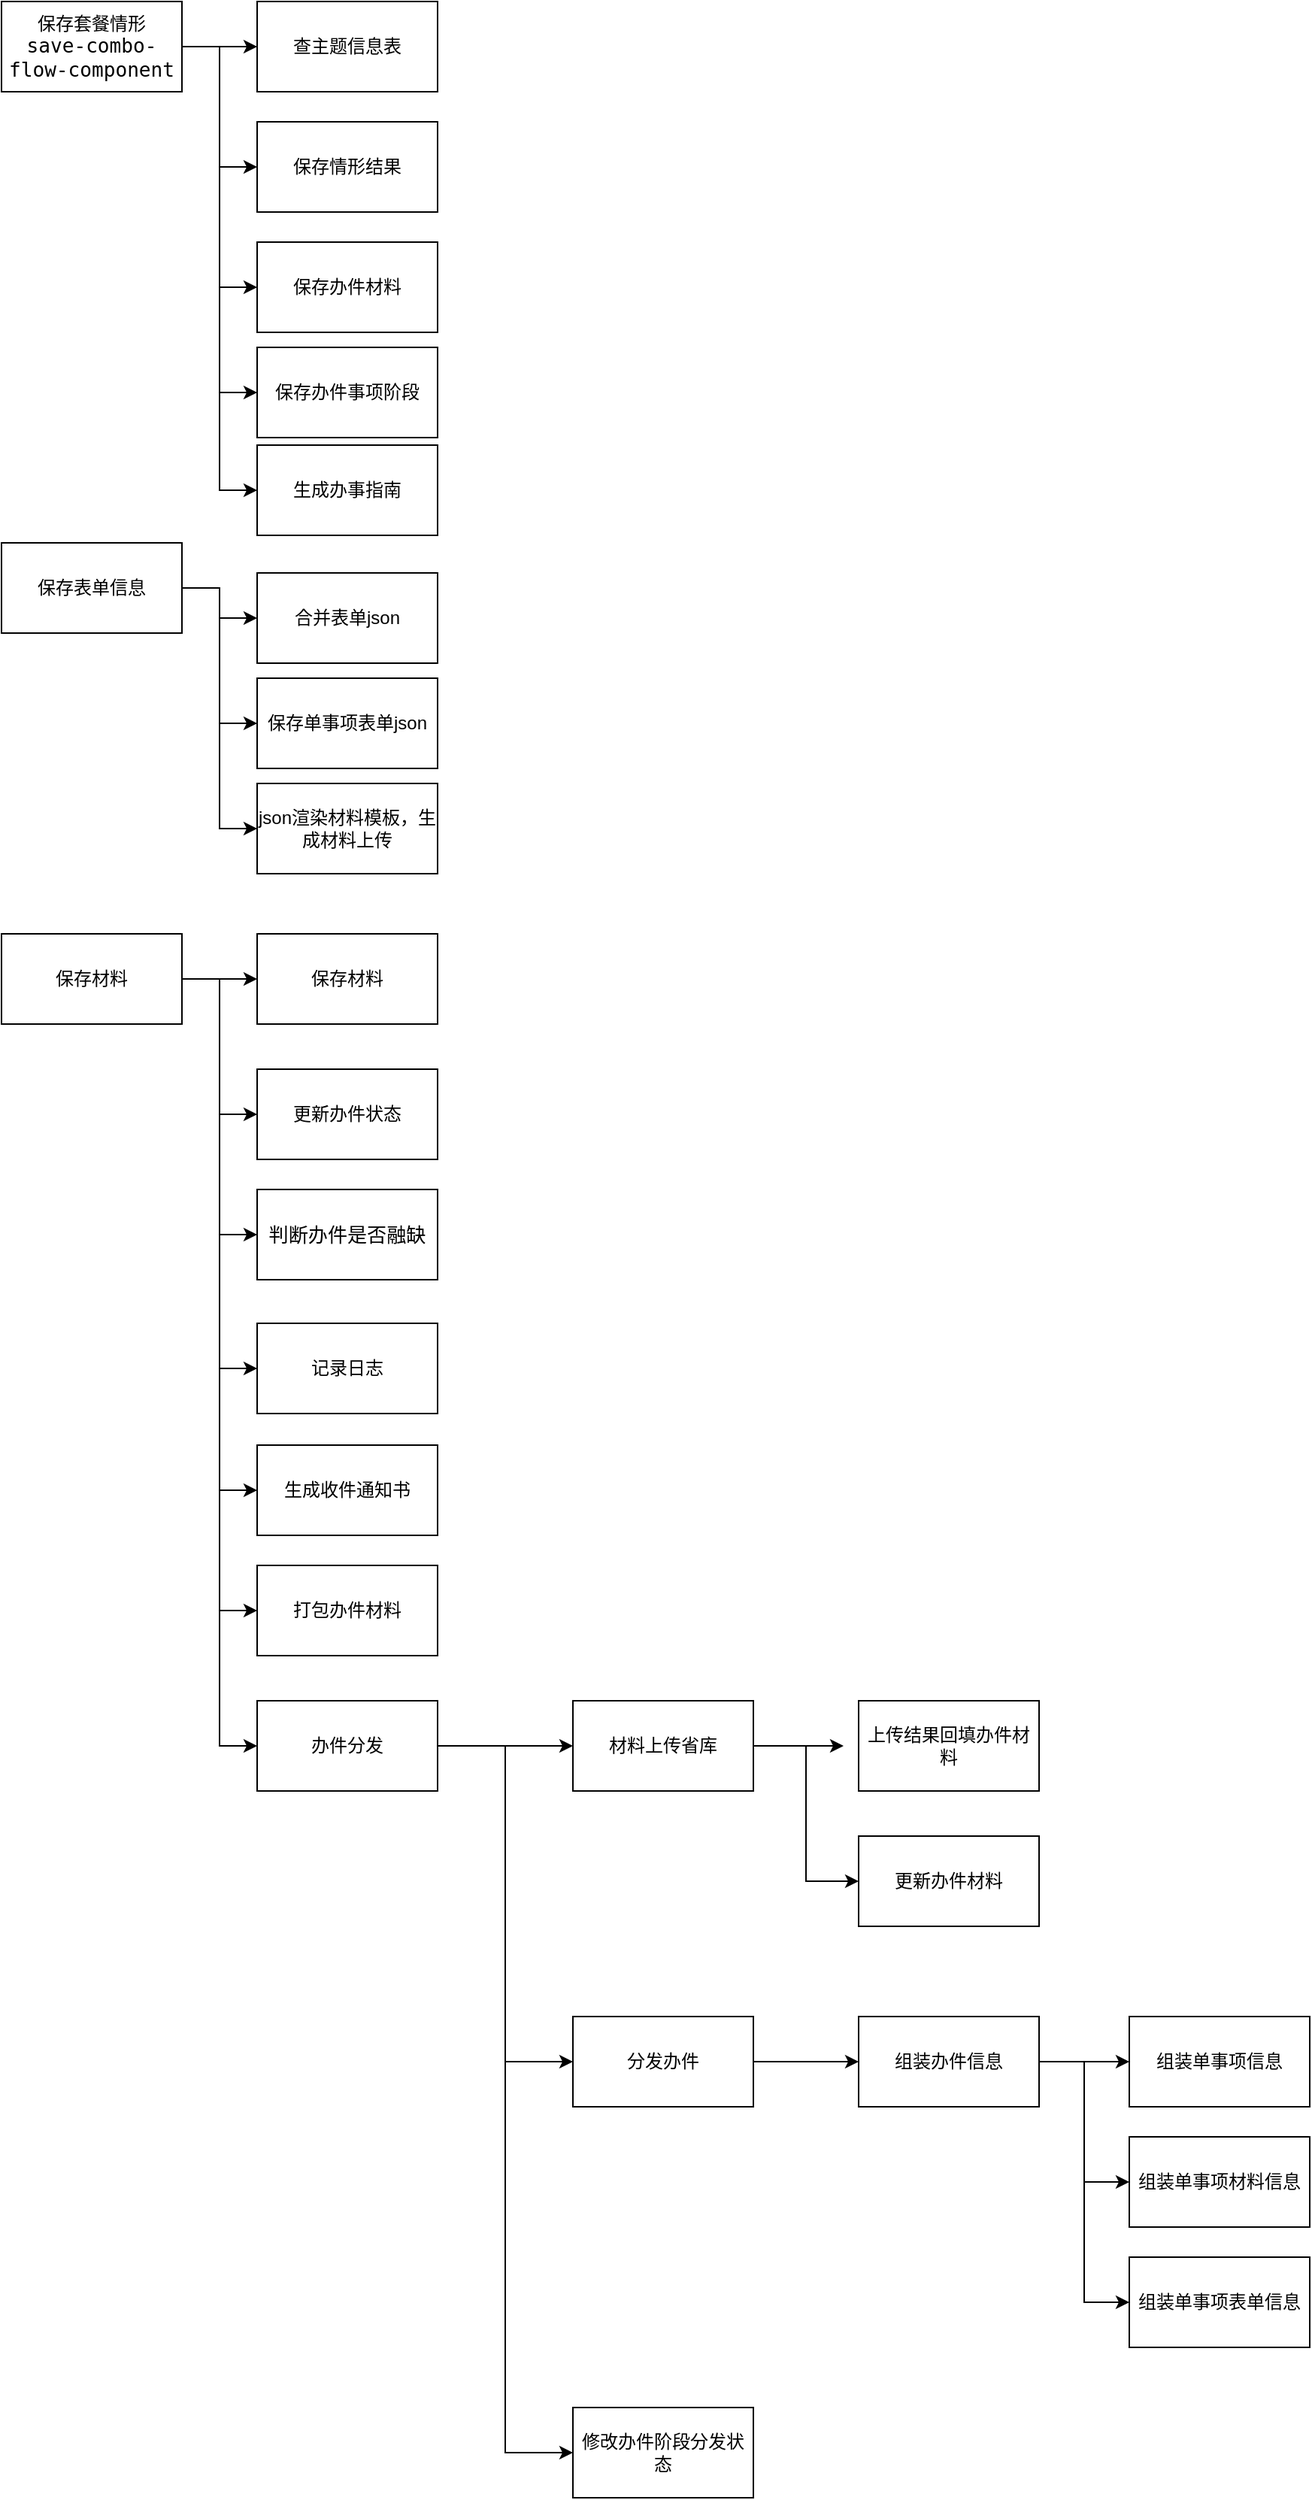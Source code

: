 <mxfile version="18.1.2" type="github">
  <diagram id="ZAjs7FVfvs6-8oTlMziy" name="Page-1">
    <mxGraphModel dx="1422" dy="706" grid="1" gridSize="10" guides="1" tooltips="1" connect="1" arrows="1" fold="1" page="1" pageScale="1" pageWidth="827" pageHeight="1169" math="0" shadow="0">
      <root>
        <mxCell id="0" />
        <mxCell id="1" parent="0" />
        <mxCell id="70aCbLGnN1WEeA6o_7AI-27" style="edgeStyle=orthogonalEdgeStyle;rounded=0;orthogonalLoop=1;jettySize=auto;html=1;entryX=0;entryY=0.5;entryDx=0;entryDy=0;fontColor=#000000;" parent="1" source="70aCbLGnN1WEeA6o_7AI-1" target="70aCbLGnN1WEeA6o_7AI-2" edge="1">
          <mxGeometry relative="1" as="geometry" />
        </mxCell>
        <mxCell id="70aCbLGnN1WEeA6o_7AI-28" style="edgeStyle=orthogonalEdgeStyle;rounded=0;orthogonalLoop=1;jettySize=auto;html=1;entryX=0;entryY=0.5;entryDx=0;entryDy=0;fontColor=#000000;" parent="1" source="70aCbLGnN1WEeA6o_7AI-1" target="70aCbLGnN1WEeA6o_7AI-3" edge="1">
          <mxGeometry relative="1" as="geometry" />
        </mxCell>
        <mxCell id="70aCbLGnN1WEeA6o_7AI-29" style="edgeStyle=orthogonalEdgeStyle;rounded=0;orthogonalLoop=1;jettySize=auto;html=1;entryX=0;entryY=0.5;entryDx=0;entryDy=0;fontColor=#000000;" parent="1" source="70aCbLGnN1WEeA6o_7AI-1" target="70aCbLGnN1WEeA6o_7AI-4" edge="1">
          <mxGeometry relative="1" as="geometry" />
        </mxCell>
        <mxCell id="70aCbLGnN1WEeA6o_7AI-30" style="edgeStyle=orthogonalEdgeStyle;rounded=0;orthogonalLoop=1;jettySize=auto;html=1;entryX=0;entryY=0.5;entryDx=0;entryDy=0;fontColor=#000000;" parent="1" source="70aCbLGnN1WEeA6o_7AI-1" target="70aCbLGnN1WEeA6o_7AI-5" edge="1">
          <mxGeometry relative="1" as="geometry" />
        </mxCell>
        <mxCell id="543spEc7KI62cCDAATcb-2" style="edgeStyle=orthogonalEdgeStyle;rounded=0;orthogonalLoop=1;jettySize=auto;html=1;entryX=0;entryY=0.5;entryDx=0;entryDy=0;fontColor=#000000;" edge="1" parent="1" source="70aCbLGnN1WEeA6o_7AI-1" target="543spEc7KI62cCDAATcb-1">
          <mxGeometry relative="1" as="geometry" />
        </mxCell>
        <mxCell id="70aCbLGnN1WEeA6o_7AI-1" value="保存套餐情形&lt;br&gt;&lt;span style=&quot;font-family: &amp;quot;JetBrains Mono&amp;quot;, monospace; font-size: 9.8pt; background-color: rgb(255, 255, 255);&quot;&gt;save-combo-flow-component&lt;/span&gt;" style="rounded=0;whiteSpace=wrap;html=1;" parent="1" vertex="1">
          <mxGeometry x="20" y="290" width="120" height="60" as="geometry" />
        </mxCell>
        <mxCell id="70aCbLGnN1WEeA6o_7AI-2" value="查主题信息表" style="rounded=0;whiteSpace=wrap;html=1;labelBackgroundColor=#FFFFFF;fontColor=#000000;" parent="1" vertex="1">
          <mxGeometry x="190" y="290" width="120" height="60" as="geometry" />
        </mxCell>
        <mxCell id="70aCbLGnN1WEeA6o_7AI-3" value="保存情形结果" style="rounded=0;whiteSpace=wrap;html=1;labelBackgroundColor=#FFFFFF;fontColor=#000000;" parent="1" vertex="1">
          <mxGeometry x="190" y="370" width="120" height="60" as="geometry" />
        </mxCell>
        <mxCell id="70aCbLGnN1WEeA6o_7AI-4" value="保存办件材料" style="rounded=0;whiteSpace=wrap;html=1;labelBackgroundColor=#FFFFFF;fontColor=#000000;" parent="1" vertex="1">
          <mxGeometry x="190" y="450" width="120" height="60" as="geometry" />
        </mxCell>
        <mxCell id="70aCbLGnN1WEeA6o_7AI-5" value="保存办件事项阶段" style="rounded=0;whiteSpace=wrap;html=1;labelBackgroundColor=#FFFFFF;fontColor=#000000;" parent="1" vertex="1">
          <mxGeometry x="190" y="520" width="120" height="60" as="geometry" />
        </mxCell>
        <mxCell id="70aCbLGnN1WEeA6o_7AI-31" style="edgeStyle=orthogonalEdgeStyle;rounded=0;orthogonalLoop=1;jettySize=auto;html=1;entryX=0;entryY=0.5;entryDx=0;entryDy=0;fontColor=#000000;" parent="1" source="70aCbLGnN1WEeA6o_7AI-6" target="70aCbLGnN1WEeA6o_7AI-7" edge="1">
          <mxGeometry relative="1" as="geometry" />
        </mxCell>
        <mxCell id="70aCbLGnN1WEeA6o_7AI-32" style="edgeStyle=orthogonalEdgeStyle;rounded=0;orthogonalLoop=1;jettySize=auto;html=1;entryX=0;entryY=0.5;entryDx=0;entryDy=0;fontColor=#000000;" parent="1" source="70aCbLGnN1WEeA6o_7AI-6" target="70aCbLGnN1WEeA6o_7AI-8" edge="1">
          <mxGeometry relative="1" as="geometry" />
        </mxCell>
        <mxCell id="70aCbLGnN1WEeA6o_7AI-33" style="edgeStyle=orthogonalEdgeStyle;rounded=0;orthogonalLoop=1;jettySize=auto;html=1;entryX=0;entryY=0.5;entryDx=0;entryDy=0;fontColor=#000000;" parent="1" source="70aCbLGnN1WEeA6o_7AI-6" target="70aCbLGnN1WEeA6o_7AI-9" edge="1">
          <mxGeometry relative="1" as="geometry" />
        </mxCell>
        <mxCell id="70aCbLGnN1WEeA6o_7AI-6" value="保存表单信息" style="rounded=0;whiteSpace=wrap;html=1;labelBackgroundColor=#FFFFFF;fontColor=#000000;" parent="1" vertex="1">
          <mxGeometry x="20" y="650" width="120" height="60" as="geometry" />
        </mxCell>
        <mxCell id="70aCbLGnN1WEeA6o_7AI-7" value="合并表单json" style="rounded=0;whiteSpace=wrap;html=1;labelBackgroundColor=#FFFFFF;fontColor=#000000;" parent="1" vertex="1">
          <mxGeometry x="190" y="670" width="120" height="60" as="geometry" />
        </mxCell>
        <mxCell id="70aCbLGnN1WEeA6o_7AI-8" value="保存单事项表单json" style="rounded=0;whiteSpace=wrap;html=1;labelBackgroundColor=#FFFFFF;fontColor=#000000;" parent="1" vertex="1">
          <mxGeometry x="190" y="740" width="120" height="60" as="geometry" />
        </mxCell>
        <mxCell id="70aCbLGnN1WEeA6o_7AI-9" value="json渲染材料模板，生成材料上传" style="rounded=0;whiteSpace=wrap;html=1;labelBackgroundColor=#FFFFFF;fontColor=#000000;" parent="1" vertex="1">
          <mxGeometry x="190" y="810" width="120" height="60" as="geometry" />
        </mxCell>
        <mxCell id="70aCbLGnN1WEeA6o_7AI-34" style="edgeStyle=orthogonalEdgeStyle;rounded=0;orthogonalLoop=1;jettySize=auto;html=1;entryX=0;entryY=0.5;entryDx=0;entryDy=0;fontColor=#000000;" parent="1" source="70aCbLGnN1WEeA6o_7AI-10" target="70aCbLGnN1WEeA6o_7AI-11" edge="1">
          <mxGeometry relative="1" as="geometry" />
        </mxCell>
        <mxCell id="70aCbLGnN1WEeA6o_7AI-35" style="edgeStyle=orthogonalEdgeStyle;rounded=0;orthogonalLoop=1;jettySize=auto;html=1;entryX=0;entryY=0.5;entryDx=0;entryDy=0;fontColor=#000000;" parent="1" source="70aCbLGnN1WEeA6o_7AI-10" target="70aCbLGnN1WEeA6o_7AI-12" edge="1">
          <mxGeometry relative="1" as="geometry" />
        </mxCell>
        <mxCell id="70aCbLGnN1WEeA6o_7AI-36" style="edgeStyle=orthogonalEdgeStyle;rounded=0;orthogonalLoop=1;jettySize=auto;html=1;entryX=0;entryY=0.5;entryDx=0;entryDy=0;fontColor=#000000;" parent="1" source="70aCbLGnN1WEeA6o_7AI-10" target="70aCbLGnN1WEeA6o_7AI-13" edge="1">
          <mxGeometry relative="1" as="geometry" />
        </mxCell>
        <mxCell id="70aCbLGnN1WEeA6o_7AI-37" style="edgeStyle=orthogonalEdgeStyle;rounded=0;orthogonalLoop=1;jettySize=auto;html=1;entryX=0;entryY=0.5;entryDx=0;entryDy=0;fontColor=#000000;" parent="1" source="70aCbLGnN1WEeA6o_7AI-10" target="70aCbLGnN1WEeA6o_7AI-14" edge="1">
          <mxGeometry relative="1" as="geometry" />
        </mxCell>
        <mxCell id="70aCbLGnN1WEeA6o_7AI-38" style="edgeStyle=orthogonalEdgeStyle;rounded=0;orthogonalLoop=1;jettySize=auto;html=1;entryX=0;entryY=0.5;entryDx=0;entryDy=0;fontColor=#000000;" parent="1" source="70aCbLGnN1WEeA6o_7AI-10" target="70aCbLGnN1WEeA6o_7AI-15" edge="1">
          <mxGeometry relative="1" as="geometry" />
        </mxCell>
        <mxCell id="70aCbLGnN1WEeA6o_7AI-39" style="edgeStyle=orthogonalEdgeStyle;rounded=0;orthogonalLoop=1;jettySize=auto;html=1;entryX=0;entryY=0.5;entryDx=0;entryDy=0;fontColor=#000000;" parent="1" source="70aCbLGnN1WEeA6o_7AI-10" target="70aCbLGnN1WEeA6o_7AI-16" edge="1">
          <mxGeometry relative="1" as="geometry" />
        </mxCell>
        <mxCell id="70aCbLGnN1WEeA6o_7AI-40" style="edgeStyle=orthogonalEdgeStyle;rounded=0;orthogonalLoop=1;jettySize=auto;html=1;entryX=0;entryY=0.5;entryDx=0;entryDy=0;fontColor=#000000;" parent="1" source="70aCbLGnN1WEeA6o_7AI-10" target="70aCbLGnN1WEeA6o_7AI-17" edge="1">
          <mxGeometry relative="1" as="geometry" />
        </mxCell>
        <mxCell id="70aCbLGnN1WEeA6o_7AI-10" value="保存材料" style="rounded=0;whiteSpace=wrap;html=1;labelBackgroundColor=#FFFFFF;fontColor=#000000;" parent="1" vertex="1">
          <mxGeometry x="20" y="910" width="120" height="60" as="geometry" />
        </mxCell>
        <mxCell id="70aCbLGnN1WEeA6o_7AI-11" value="保存材料" style="rounded=0;whiteSpace=wrap;html=1;labelBackgroundColor=#FFFFFF;fontColor=#000000;" parent="1" vertex="1">
          <mxGeometry x="190" y="910" width="120" height="60" as="geometry" />
        </mxCell>
        <mxCell id="70aCbLGnN1WEeA6o_7AI-12" value="更新办件状态" style="rounded=0;whiteSpace=wrap;html=1;labelBackgroundColor=#FFFFFF;fontColor=#000000;" parent="1" vertex="1">
          <mxGeometry x="190" y="1000" width="120" height="60" as="geometry" />
        </mxCell>
        <mxCell id="70aCbLGnN1WEeA6o_7AI-13" value="&lt;pre style=&quot;font-family: 宋体, monospace; font-size: 9.8pt;&quot;&gt;&lt;span style=&quot;background-color: rgb(255, 255, 255);&quot;&gt;判断办件是否融缺&lt;/span&gt;&lt;/pre&gt;" style="rounded=0;whiteSpace=wrap;html=1;labelBackgroundColor=#FFFFFF;fontColor=#000000;" parent="1" vertex="1">
          <mxGeometry x="190" y="1080" width="120" height="60" as="geometry" />
        </mxCell>
        <mxCell id="70aCbLGnN1WEeA6o_7AI-14" value="记录日志" style="rounded=0;whiteSpace=wrap;html=1;labelBackgroundColor=#FFFFFF;fontColor=#000000;" parent="1" vertex="1">
          <mxGeometry x="190" y="1169" width="120" height="60" as="geometry" />
        </mxCell>
        <mxCell id="70aCbLGnN1WEeA6o_7AI-15" value="生成收件通知书" style="rounded=0;whiteSpace=wrap;html=1;labelBackgroundColor=#FFFFFF;fontColor=#000000;" parent="1" vertex="1">
          <mxGeometry x="190" y="1250" width="120" height="60" as="geometry" />
        </mxCell>
        <mxCell id="70aCbLGnN1WEeA6o_7AI-16" value="打包办件材料" style="rounded=0;whiteSpace=wrap;html=1;labelBackgroundColor=#FFFFFF;fontColor=#000000;" parent="1" vertex="1">
          <mxGeometry x="190" y="1330" width="120" height="60" as="geometry" />
        </mxCell>
        <mxCell id="70aCbLGnN1WEeA6o_7AI-41" style="edgeStyle=orthogonalEdgeStyle;rounded=0;orthogonalLoop=1;jettySize=auto;html=1;entryX=0;entryY=0.5;entryDx=0;entryDy=0;fontColor=#000000;" parent="1" source="70aCbLGnN1WEeA6o_7AI-17" target="70aCbLGnN1WEeA6o_7AI-18" edge="1">
          <mxGeometry relative="1" as="geometry" />
        </mxCell>
        <mxCell id="70aCbLGnN1WEeA6o_7AI-42" style="edgeStyle=orthogonalEdgeStyle;rounded=0;orthogonalLoop=1;jettySize=auto;html=1;entryX=0;entryY=0.5;entryDx=0;entryDy=0;fontColor=#000000;" parent="1" source="70aCbLGnN1WEeA6o_7AI-17" target="70aCbLGnN1WEeA6o_7AI-21" edge="1">
          <mxGeometry relative="1" as="geometry" />
        </mxCell>
        <mxCell id="70aCbLGnN1WEeA6o_7AI-49" style="edgeStyle=orthogonalEdgeStyle;rounded=0;orthogonalLoop=1;jettySize=auto;html=1;entryX=0;entryY=0.5;entryDx=0;entryDy=0;fontColor=#000000;" parent="1" source="70aCbLGnN1WEeA6o_7AI-17" target="70aCbLGnN1WEeA6o_7AI-26" edge="1">
          <mxGeometry relative="1" as="geometry" />
        </mxCell>
        <mxCell id="70aCbLGnN1WEeA6o_7AI-17" value="办件分发" style="rounded=0;whiteSpace=wrap;html=1;labelBackgroundColor=#FFFFFF;fontColor=#000000;" parent="1" vertex="1">
          <mxGeometry x="190" y="1420" width="120" height="60" as="geometry" />
        </mxCell>
        <mxCell id="70aCbLGnN1WEeA6o_7AI-43" style="edgeStyle=orthogonalEdgeStyle;rounded=0;orthogonalLoop=1;jettySize=auto;html=1;fontColor=#000000;" parent="1" source="70aCbLGnN1WEeA6o_7AI-18" edge="1">
          <mxGeometry relative="1" as="geometry">
            <mxPoint x="580" y="1450" as="targetPoint" />
          </mxGeometry>
        </mxCell>
        <mxCell id="70aCbLGnN1WEeA6o_7AI-44" style="edgeStyle=orthogonalEdgeStyle;rounded=0;orthogonalLoop=1;jettySize=auto;html=1;entryX=0;entryY=0.5;entryDx=0;entryDy=0;fontColor=#000000;" parent="1" source="70aCbLGnN1WEeA6o_7AI-18" target="70aCbLGnN1WEeA6o_7AI-20" edge="1">
          <mxGeometry relative="1" as="geometry" />
        </mxCell>
        <mxCell id="70aCbLGnN1WEeA6o_7AI-18" value="材料上传省库" style="rounded=0;whiteSpace=wrap;html=1;labelBackgroundColor=#FFFFFF;fontColor=#000000;" parent="1" vertex="1">
          <mxGeometry x="400" y="1420" width="120" height="60" as="geometry" />
        </mxCell>
        <mxCell id="70aCbLGnN1WEeA6o_7AI-19" value="上传结果回填办件材料" style="rounded=0;whiteSpace=wrap;html=1;labelBackgroundColor=#FFFFFF;fontColor=#000000;" parent="1" vertex="1">
          <mxGeometry x="590" y="1420" width="120" height="60" as="geometry" />
        </mxCell>
        <mxCell id="70aCbLGnN1WEeA6o_7AI-20" value="更新办件材料" style="rounded=0;whiteSpace=wrap;html=1;labelBackgroundColor=#FFFFFF;fontColor=#000000;" parent="1" vertex="1">
          <mxGeometry x="590" y="1510" width="120" height="60" as="geometry" />
        </mxCell>
        <mxCell id="70aCbLGnN1WEeA6o_7AI-45" style="edgeStyle=orthogonalEdgeStyle;rounded=0;orthogonalLoop=1;jettySize=auto;html=1;entryX=0;entryY=0.5;entryDx=0;entryDy=0;fontColor=#000000;" parent="1" source="70aCbLGnN1WEeA6o_7AI-21" target="70aCbLGnN1WEeA6o_7AI-22" edge="1">
          <mxGeometry relative="1" as="geometry" />
        </mxCell>
        <mxCell id="70aCbLGnN1WEeA6o_7AI-21" value="分发办件" style="rounded=0;whiteSpace=wrap;html=1;labelBackgroundColor=#FFFFFF;fontColor=#000000;" parent="1" vertex="1">
          <mxGeometry x="400" y="1630" width="120" height="60" as="geometry" />
        </mxCell>
        <mxCell id="70aCbLGnN1WEeA6o_7AI-46" style="edgeStyle=orthogonalEdgeStyle;rounded=0;orthogonalLoop=1;jettySize=auto;html=1;entryX=0;entryY=0.5;entryDx=0;entryDy=0;fontColor=#000000;" parent="1" source="70aCbLGnN1WEeA6o_7AI-22" target="70aCbLGnN1WEeA6o_7AI-23" edge="1">
          <mxGeometry relative="1" as="geometry" />
        </mxCell>
        <mxCell id="70aCbLGnN1WEeA6o_7AI-47" style="edgeStyle=orthogonalEdgeStyle;rounded=0;orthogonalLoop=1;jettySize=auto;html=1;entryX=0;entryY=0.5;entryDx=0;entryDy=0;fontColor=#000000;" parent="1" source="70aCbLGnN1WEeA6o_7AI-22" target="70aCbLGnN1WEeA6o_7AI-24" edge="1">
          <mxGeometry relative="1" as="geometry" />
        </mxCell>
        <mxCell id="70aCbLGnN1WEeA6o_7AI-48" style="edgeStyle=orthogonalEdgeStyle;rounded=0;orthogonalLoop=1;jettySize=auto;html=1;entryX=0;entryY=0.5;entryDx=0;entryDy=0;fontColor=#000000;" parent="1" source="70aCbLGnN1WEeA6o_7AI-22" target="70aCbLGnN1WEeA6o_7AI-25" edge="1">
          <mxGeometry relative="1" as="geometry" />
        </mxCell>
        <mxCell id="70aCbLGnN1WEeA6o_7AI-22" value="组装办件信息" style="rounded=0;whiteSpace=wrap;html=1;labelBackgroundColor=#FFFFFF;fontColor=#000000;" parent="1" vertex="1">
          <mxGeometry x="590" y="1630" width="120" height="60" as="geometry" />
        </mxCell>
        <mxCell id="70aCbLGnN1WEeA6o_7AI-23" value="组装单事项信息" style="rounded=0;whiteSpace=wrap;html=1;labelBackgroundColor=#FFFFFF;fontColor=#000000;" parent="1" vertex="1">
          <mxGeometry x="770" y="1630" width="120" height="60" as="geometry" />
        </mxCell>
        <mxCell id="70aCbLGnN1WEeA6o_7AI-24" value="组装单事项材料信息" style="rounded=0;whiteSpace=wrap;html=1;labelBackgroundColor=#FFFFFF;fontColor=#000000;" parent="1" vertex="1">
          <mxGeometry x="770" y="1710" width="120" height="60" as="geometry" />
        </mxCell>
        <mxCell id="70aCbLGnN1WEeA6o_7AI-25" value="组装单事项表单信息" style="rounded=0;whiteSpace=wrap;html=1;labelBackgroundColor=#FFFFFF;fontColor=#000000;" parent="1" vertex="1">
          <mxGeometry x="770" y="1790" width="120" height="60" as="geometry" />
        </mxCell>
        <mxCell id="70aCbLGnN1WEeA6o_7AI-26" value="修改办件阶段分发状态" style="rounded=0;whiteSpace=wrap;html=1;labelBackgroundColor=#FFFFFF;fontColor=#000000;" parent="1" vertex="1">
          <mxGeometry x="400" y="1890" width="120" height="60" as="geometry" />
        </mxCell>
        <mxCell id="543spEc7KI62cCDAATcb-1" value="生成办事指南" style="rounded=0;whiteSpace=wrap;html=1;labelBackgroundColor=#FFFFFF;fontColor=#000000;" vertex="1" parent="1">
          <mxGeometry x="190" y="585" width="120" height="60" as="geometry" />
        </mxCell>
      </root>
    </mxGraphModel>
  </diagram>
</mxfile>
